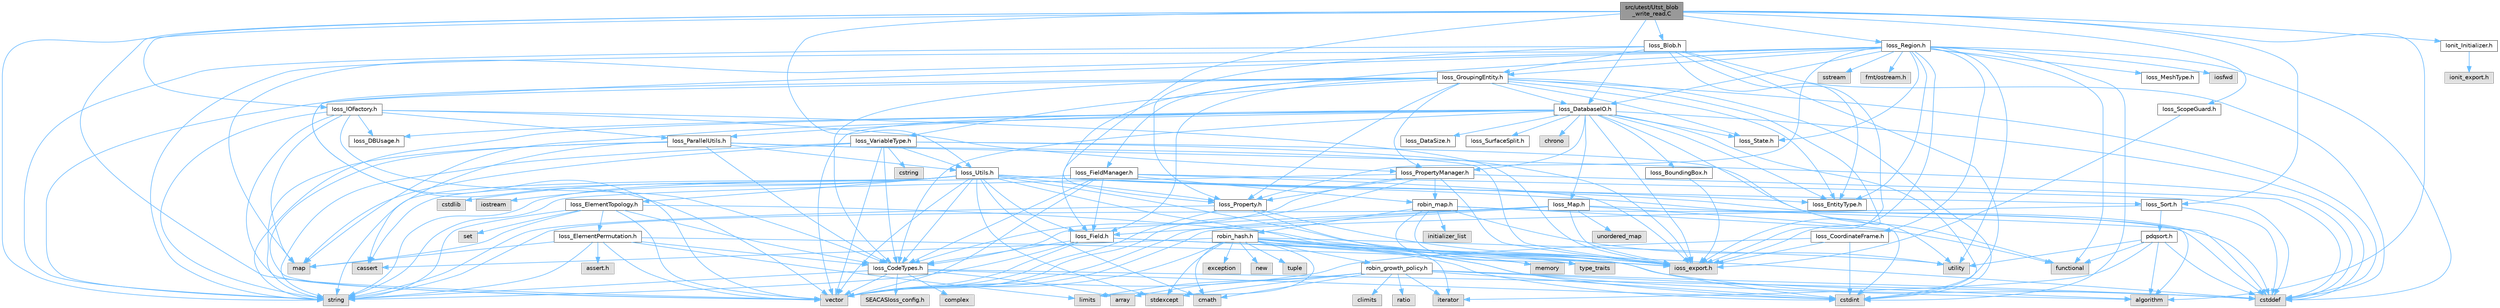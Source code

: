 digraph "src/utest/Utst_blob_write_read.C"
{
 // INTERACTIVE_SVG=YES
 // LATEX_PDF_SIZE
  bgcolor="transparent";
  edge [fontname=Helvetica,fontsize=10,labelfontname=Helvetica,labelfontsize=10];
  node [fontname=Helvetica,fontsize=10,shape=box,height=0.2,width=0.4];
  Node1 [id="Node000001",label="src/utest/Utst_blob\l_write_read.C",height=0.2,width=0.4,color="gray40", fillcolor="grey60", style="filled", fontcolor="black",tooltip=" "];
  Node1 -> Node2 [id="edge1_Node000001_Node000002",color="steelblue1",style="solid",tooltip=" "];
  Node2 [id="Node000002",label="Ioss_Blob.h",height=0.2,width=0.4,color="grey40", fillcolor="white", style="filled",URL="$Ioss__Blob_8h.html",tooltip=" "];
  Node2 -> Node3 [id="edge2_Node000002_Node000003",color="steelblue1",style="solid",tooltip=" "];
  Node3 [id="Node000003",label="ioss_export.h",height=0.2,width=0.4,color="grey60", fillcolor="#E0E0E0", style="filled",tooltip=" "];
  Node2 -> Node4 [id="edge3_Node000002_Node000004",color="steelblue1",style="solid",tooltip=" "];
  Node4 [id="Node000004",label="Ioss_EntityType.h",height=0.2,width=0.4,color="grey40", fillcolor="white", style="filled",URL="$Ioss__EntityType_8h.html",tooltip=" "];
  Node2 -> Node5 [id="edge4_Node000002_Node000005",color="steelblue1",style="solid",tooltip=" "];
  Node5 [id="Node000005",label="Ioss_Property.h",height=0.2,width=0.4,color="grey40", fillcolor="white", style="filled",URL="$Ioss__Property_8h.html",tooltip=" "];
  Node5 -> Node3 [id="edge5_Node000005_Node000003",color="steelblue1",style="solid",tooltip=" "];
  Node5 -> Node6 [id="edge6_Node000005_Node000006",color="steelblue1",style="solid",tooltip=" "];
  Node6 [id="Node000006",label="cstdint",height=0.2,width=0.4,color="grey60", fillcolor="#E0E0E0", style="filled",tooltip=" "];
  Node5 -> Node7 [id="edge7_Node000005_Node000007",color="steelblue1",style="solid",tooltip=" "];
  Node7 [id="Node000007",label="string",height=0.2,width=0.4,color="grey60", fillcolor="#E0E0E0", style="filled",tooltip=" "];
  Node5 -> Node8 [id="edge8_Node000005_Node000008",color="steelblue1",style="solid",tooltip=" "];
  Node8 [id="Node000008",label="vector",height=0.2,width=0.4,color="grey60", fillcolor="#E0E0E0", style="filled",tooltip=" "];
  Node2 -> Node9 [id="edge9_Node000002_Node000009",color="steelblue1",style="solid",tooltip=" "];
  Node9 [id="Node000009",label="Ioss_GroupingEntity.h",height=0.2,width=0.4,color="grey40", fillcolor="white", style="filled",URL="$Ioss__GroupingEntity_8h.html",tooltip=" "];
  Node9 -> Node3 [id="edge10_Node000009_Node000003",color="steelblue1",style="solid",tooltip=" "];
  Node9 -> Node10 [id="edge11_Node000009_Node000010",color="steelblue1",style="solid",tooltip=" "];
  Node10 [id="Node000010",label="Ioss_CodeTypes.h",height=0.2,width=0.4,color="grey40", fillcolor="white", style="filled",URL="$Ioss__CodeTypes_8h.html",tooltip=" "];
  Node10 -> Node11 [id="edge12_Node000010_Node000011",color="steelblue1",style="solid",tooltip=" "];
  Node11 [id="Node000011",label="array",height=0.2,width=0.4,color="grey60", fillcolor="#E0E0E0", style="filled",tooltip=" "];
  Node10 -> Node12 [id="edge13_Node000010_Node000012",color="steelblue1",style="solid",tooltip=" "];
  Node12 [id="Node000012",label="cstddef",height=0.2,width=0.4,color="grey60", fillcolor="#E0E0E0", style="filled",tooltip=" "];
  Node10 -> Node6 [id="edge14_Node000010_Node000006",color="steelblue1",style="solid",tooltip=" "];
  Node10 -> Node7 [id="edge15_Node000010_Node000007",color="steelblue1",style="solid",tooltip=" "];
  Node10 -> Node8 [id="edge16_Node000010_Node000008",color="steelblue1",style="solid",tooltip=" "];
  Node10 -> Node13 [id="edge17_Node000010_Node000013",color="steelblue1",style="solid",tooltip=" "];
  Node13 [id="Node000013",label="SEACASIoss_config.h",height=0.2,width=0.4,color="grey60", fillcolor="#E0E0E0", style="filled",tooltip=" "];
  Node10 -> Node14 [id="edge18_Node000010_Node000014",color="steelblue1",style="solid",tooltip=" "];
  Node14 [id="Node000014",label="complex",height=0.2,width=0.4,color="grey60", fillcolor="#E0E0E0", style="filled",tooltip=" "];
  Node9 -> Node15 [id="edge19_Node000009_Node000015",color="steelblue1",style="solid",tooltip=" "];
  Node15 [id="Node000015",label="Ioss_DatabaseIO.h",height=0.2,width=0.4,color="grey40", fillcolor="white", style="filled",URL="$Ioss__DatabaseIO_8h.html",tooltip=" "];
  Node15 -> Node3 [id="edge20_Node000015_Node000003",color="steelblue1",style="solid",tooltip=" "];
  Node15 -> Node16 [id="edge21_Node000015_Node000016",color="steelblue1",style="solid",tooltip=" "];
  Node16 [id="Node000016",label="Ioss_BoundingBox.h",height=0.2,width=0.4,color="grey40", fillcolor="white", style="filled",URL="$Ioss__BoundingBox_8h.html",tooltip=" "];
  Node16 -> Node3 [id="edge22_Node000016_Node000003",color="steelblue1",style="solid",tooltip=" "];
  Node15 -> Node10 [id="edge23_Node000015_Node000010",color="steelblue1",style="solid",tooltip=" "];
  Node15 -> Node17 [id="edge24_Node000015_Node000017",color="steelblue1",style="solid",tooltip=" "];
  Node17 [id="Node000017",label="Ioss_DBUsage.h",height=0.2,width=0.4,color="grey40", fillcolor="white", style="filled",URL="$Ioss__DBUsage_8h.html",tooltip=" "];
  Node15 -> Node18 [id="edge25_Node000015_Node000018",color="steelblue1",style="solid",tooltip=" "];
  Node18 [id="Node000018",label="Ioss_DataSize.h",height=0.2,width=0.4,color="grey40", fillcolor="white", style="filled",URL="$Ioss__DataSize_8h.html",tooltip=" "];
  Node15 -> Node4 [id="edge26_Node000015_Node000004",color="steelblue1",style="solid",tooltip=" "];
  Node15 -> Node19 [id="edge27_Node000015_Node000019",color="steelblue1",style="solid",tooltip=" "];
  Node19 [id="Node000019",label="Ioss_Map.h",height=0.2,width=0.4,color="grey40", fillcolor="white", style="filled",URL="$Ioss__Map_8h.html",tooltip=" "];
  Node19 -> Node3 [id="edge28_Node000019_Node000003",color="steelblue1",style="solid",tooltip=" "];
  Node19 -> Node10 [id="edge29_Node000019_Node000010",color="steelblue1",style="solid",tooltip=" "];
  Node19 -> Node20 [id="edge30_Node000019_Node000020",color="steelblue1",style="solid",tooltip=" "];
  Node20 [id="Node000020",label="Ioss_Field.h",height=0.2,width=0.4,color="grey40", fillcolor="white", style="filled",URL="$Ioss__Field_8h.html",tooltip=" "];
  Node20 -> Node3 [id="edge31_Node000020_Node000003",color="steelblue1",style="solid",tooltip=" "];
  Node20 -> Node10 [id="edge32_Node000020_Node000010",color="steelblue1",style="solid",tooltip=" "];
  Node20 -> Node12 [id="edge33_Node000020_Node000012",color="steelblue1",style="solid",tooltip=" "];
  Node20 -> Node7 [id="edge34_Node000020_Node000007",color="steelblue1",style="solid",tooltip=" "];
  Node20 -> Node8 [id="edge35_Node000020_Node000008",color="steelblue1",style="solid",tooltip=" "];
  Node19 -> Node12 [id="edge36_Node000019_Node000012",color="steelblue1",style="solid",tooltip=" "];
  Node19 -> Node6 [id="edge37_Node000019_Node000006",color="steelblue1",style="solid",tooltip=" "];
  Node19 -> Node7 [id="edge38_Node000019_Node000007",color="steelblue1",style="solid",tooltip=" "];
  Node19 -> Node8 [id="edge39_Node000019_Node000008",color="steelblue1",style="solid",tooltip=" "];
  Node19 -> Node21 [id="edge40_Node000019_Node000021",color="steelblue1",style="solid",tooltip=" "];
  Node21 [id="Node000021",label="unordered_map",height=0.2,width=0.4,color="grey60", fillcolor="#E0E0E0", style="filled",tooltip=" "];
  Node15 -> Node22 [id="edge41_Node000015_Node000022",color="steelblue1",style="solid",tooltip=" "];
  Node22 [id="Node000022",label="Ioss_ParallelUtils.h",height=0.2,width=0.4,color="grey40", fillcolor="white", style="filled",URL="$Ioss__ParallelUtils_8h.html",tooltip=" "];
  Node22 -> Node3 [id="edge42_Node000022_Node000003",color="steelblue1",style="solid",tooltip=" "];
  Node22 -> Node10 [id="edge43_Node000022_Node000010",color="steelblue1",style="solid",tooltip=" "];
  Node22 -> Node23 [id="edge44_Node000022_Node000023",color="steelblue1",style="solid",tooltip=" "];
  Node23 [id="Node000023",label="Ioss_Utils.h",height=0.2,width=0.4,color="grey40", fillcolor="white", style="filled",URL="$Ioss__Utils_8h.html",tooltip=" "];
  Node23 -> Node3 [id="edge45_Node000023_Node000003",color="steelblue1",style="solid",tooltip=" "];
  Node23 -> Node10 [id="edge46_Node000023_Node000010",color="steelblue1",style="solid",tooltip=" "];
  Node23 -> Node24 [id="edge47_Node000023_Node000024",color="steelblue1",style="solid",tooltip=" "];
  Node24 [id="Node000024",label="Ioss_ElementTopology.h",height=0.2,width=0.4,color="grey40", fillcolor="white", style="filled",URL="$Ioss__ElementTopology_8h.html",tooltip=" "];
  Node24 -> Node3 [id="edge48_Node000024_Node000003",color="steelblue1",style="solid",tooltip=" "];
  Node24 -> Node10 [id="edge49_Node000024_Node000010",color="steelblue1",style="solid",tooltip=" "];
  Node24 -> Node25 [id="edge50_Node000024_Node000025",color="steelblue1",style="solid",tooltip=" "];
  Node25 [id="Node000025",label="Ioss_ElementPermutation.h",height=0.2,width=0.4,color="grey40", fillcolor="white", style="filled",URL="$Ioss__ElementPermutation_8h.html",tooltip=" "];
  Node25 -> Node3 [id="edge51_Node000025_Node000003",color="steelblue1",style="solid",tooltip=" "];
  Node25 -> Node10 [id="edge52_Node000025_Node000010",color="steelblue1",style="solid",tooltip=" "];
  Node25 -> Node26 [id="edge53_Node000025_Node000026",color="steelblue1",style="solid",tooltip=" "];
  Node26 [id="Node000026",label="assert.h",height=0.2,width=0.4,color="grey60", fillcolor="#E0E0E0", style="filled",tooltip=" "];
  Node25 -> Node27 [id="edge54_Node000025_Node000027",color="steelblue1",style="solid",tooltip=" "];
  Node27 [id="Node000027",label="limits",height=0.2,width=0.4,color="grey60", fillcolor="#E0E0E0", style="filled",tooltip=" "];
  Node25 -> Node28 [id="edge55_Node000025_Node000028",color="steelblue1",style="solid",tooltip=" "];
  Node28 [id="Node000028",label="map",height=0.2,width=0.4,color="grey60", fillcolor="#E0E0E0", style="filled",tooltip=" "];
  Node25 -> Node7 [id="edge56_Node000025_Node000007",color="steelblue1",style="solid",tooltip=" "];
  Node25 -> Node8 [id="edge57_Node000025_Node000008",color="steelblue1",style="solid",tooltip=" "];
  Node24 -> Node28 [id="edge58_Node000024_Node000028",color="steelblue1",style="solid",tooltip=" "];
  Node24 -> Node29 [id="edge59_Node000024_Node000029",color="steelblue1",style="solid",tooltip=" "];
  Node29 [id="Node000029",label="set",height=0.2,width=0.4,color="grey60", fillcolor="#E0E0E0", style="filled",tooltip=" "];
  Node24 -> Node7 [id="edge60_Node000024_Node000007",color="steelblue1",style="solid",tooltip=" "];
  Node24 -> Node8 [id="edge61_Node000024_Node000008",color="steelblue1",style="solid",tooltip=" "];
  Node23 -> Node4 [id="edge62_Node000023_Node000004",color="steelblue1",style="solid",tooltip=" "];
  Node23 -> Node20 [id="edge63_Node000023_Node000020",color="steelblue1",style="solid",tooltip=" "];
  Node23 -> Node5 [id="edge64_Node000023_Node000005",color="steelblue1",style="solid",tooltip=" "];
  Node23 -> Node30 [id="edge65_Node000023_Node000030",color="steelblue1",style="solid",tooltip=" "];
  Node30 [id="Node000030",label="Ioss_Sort.h",height=0.2,width=0.4,color="grey40", fillcolor="white", style="filled",URL="$Ioss__Sort_8h.html",tooltip=" "];
  Node30 -> Node31 [id="edge66_Node000030_Node000031",color="steelblue1",style="solid",tooltip=" "];
  Node31 [id="Node000031",label="pdqsort.h",height=0.2,width=0.4,color="grey40", fillcolor="white", style="filled",URL="$pdqsort_8h.html",tooltip=" "];
  Node31 -> Node32 [id="edge67_Node000031_Node000032",color="steelblue1",style="solid",tooltip=" "];
  Node32 [id="Node000032",label="algorithm",height=0.2,width=0.4,color="grey60", fillcolor="#E0E0E0", style="filled",tooltip=" "];
  Node31 -> Node12 [id="edge68_Node000031_Node000012",color="steelblue1",style="solid",tooltip=" "];
  Node31 -> Node33 [id="edge69_Node000031_Node000033",color="steelblue1",style="solid",tooltip=" "];
  Node33 [id="Node000033",label="functional",height=0.2,width=0.4,color="grey60", fillcolor="#E0E0E0", style="filled",tooltip=" "];
  Node31 -> Node34 [id="edge70_Node000031_Node000034",color="steelblue1",style="solid",tooltip=" "];
  Node34 [id="Node000034",label="iterator",height=0.2,width=0.4,color="grey60", fillcolor="#E0E0E0", style="filled",tooltip=" "];
  Node31 -> Node35 [id="edge71_Node000031_Node000035",color="steelblue1",style="solid",tooltip=" "];
  Node35 [id="Node000035",label="utility",height=0.2,width=0.4,color="grey60", fillcolor="#E0E0E0", style="filled",tooltip=" "];
  Node30 -> Node12 [id="edge72_Node000030_Node000012",color="steelblue1",style="solid",tooltip=" "];
  Node30 -> Node8 [id="edge73_Node000030_Node000008",color="steelblue1",style="solid",tooltip=" "];
  Node23 -> Node32 [id="edge74_Node000023_Node000032",color="steelblue1",style="solid",tooltip=" "];
  Node23 -> Node36 [id="edge75_Node000023_Node000036",color="steelblue1",style="solid",tooltip=" "];
  Node36 [id="Node000036",label="cassert",height=0.2,width=0.4,color="grey60", fillcolor="#E0E0E0", style="filled",tooltip=" "];
  Node23 -> Node37 [id="edge76_Node000023_Node000037",color="steelblue1",style="solid",tooltip=" "];
  Node37 [id="Node000037",label="cmath",height=0.2,width=0.4,color="grey60", fillcolor="#E0E0E0", style="filled",tooltip=" "];
  Node23 -> Node12 [id="edge77_Node000023_Node000012",color="steelblue1",style="solid",tooltip=" "];
  Node23 -> Node6 [id="edge78_Node000023_Node000006",color="steelblue1",style="solid",tooltip=" "];
  Node23 -> Node38 [id="edge79_Node000023_Node000038",color="steelblue1",style="solid",tooltip=" "];
  Node38 [id="Node000038",label="cstdlib",height=0.2,width=0.4,color="grey60", fillcolor="#E0E0E0", style="filled",tooltip=" "];
  Node23 -> Node39 [id="edge80_Node000023_Node000039",color="steelblue1",style="solid",tooltip=" "];
  Node39 [id="Node000039",label="iostream",height=0.2,width=0.4,color="grey60", fillcolor="#E0E0E0", style="filled",tooltip=" "];
  Node23 -> Node40 [id="edge81_Node000023_Node000040",color="steelblue1",style="solid",tooltip=" "];
  Node40 [id="Node000040",label="stdexcept",height=0.2,width=0.4,color="grey60", fillcolor="#E0E0E0", style="filled",tooltip=" "];
  Node23 -> Node7 [id="edge82_Node000023_Node000007",color="steelblue1",style="solid",tooltip=" "];
  Node23 -> Node8 [id="edge83_Node000023_Node000008",color="steelblue1",style="solid",tooltip=" "];
  Node22 -> Node36 [id="edge84_Node000022_Node000036",color="steelblue1",style="solid",tooltip=" "];
  Node22 -> Node12 [id="edge85_Node000022_Node000012",color="steelblue1",style="solid",tooltip=" "];
  Node22 -> Node7 [id="edge86_Node000022_Node000007",color="steelblue1",style="solid",tooltip=" "];
  Node22 -> Node8 [id="edge87_Node000022_Node000008",color="steelblue1",style="solid",tooltip=" "];
  Node15 -> Node41 [id="edge88_Node000015_Node000041",color="steelblue1",style="solid",tooltip=" "];
  Node41 [id="Node000041",label="Ioss_PropertyManager.h",height=0.2,width=0.4,color="grey40", fillcolor="white", style="filled",URL="$Ioss__PropertyManager_8h.html",tooltip=" "];
  Node41 -> Node3 [id="edge89_Node000041_Node000003",color="steelblue1",style="solid",tooltip=" "];
  Node41 -> Node10 [id="edge90_Node000041_Node000010",color="steelblue1",style="solid",tooltip=" "];
  Node41 -> Node5 [id="edge91_Node000041_Node000005",color="steelblue1",style="solid",tooltip=" "];
  Node41 -> Node12 [id="edge92_Node000041_Node000012",color="steelblue1",style="solid",tooltip=" "];
  Node41 -> Node7 [id="edge93_Node000041_Node000007",color="steelblue1",style="solid",tooltip=" "];
  Node41 -> Node8 [id="edge94_Node000041_Node000008",color="steelblue1",style="solid",tooltip=" "];
  Node41 -> Node42 [id="edge95_Node000041_Node000042",color="steelblue1",style="solid",tooltip=" "];
  Node42 [id="Node000042",label="robin_map.h",height=0.2,width=0.4,color="grey40", fillcolor="white", style="filled",URL="$robin__map_8h.html",tooltip=" "];
  Node42 -> Node12 [id="edge96_Node000042_Node000012",color="steelblue1",style="solid",tooltip=" "];
  Node42 -> Node33 [id="edge97_Node000042_Node000033",color="steelblue1",style="solid",tooltip=" "];
  Node42 -> Node43 [id="edge98_Node000042_Node000043",color="steelblue1",style="solid",tooltip=" "];
  Node43 [id="Node000043",label="initializer_list",height=0.2,width=0.4,color="grey60", fillcolor="#E0E0E0", style="filled",tooltip=" "];
  Node42 -> Node44 [id="edge99_Node000042_Node000044",color="steelblue1",style="solid",tooltip=" "];
  Node44 [id="Node000044",label="memory",height=0.2,width=0.4,color="grey60", fillcolor="#E0E0E0", style="filled",tooltip=" "];
  Node42 -> Node45 [id="edge100_Node000042_Node000045",color="steelblue1",style="solid",tooltip=" "];
  Node45 [id="Node000045",label="type_traits",height=0.2,width=0.4,color="grey60", fillcolor="#E0E0E0", style="filled",tooltip=" "];
  Node42 -> Node35 [id="edge101_Node000042_Node000035",color="steelblue1",style="solid",tooltip=" "];
  Node42 -> Node46 [id="edge102_Node000042_Node000046",color="steelblue1",style="solid",tooltip=" "];
  Node46 [id="Node000046",label="robin_hash.h",height=0.2,width=0.4,color="grey40", fillcolor="white", style="filled",URL="$robin__hash_8h.html",tooltip=" "];
  Node46 -> Node32 [id="edge103_Node000046_Node000032",color="steelblue1",style="solid",tooltip=" "];
  Node46 -> Node36 [id="edge104_Node000046_Node000036",color="steelblue1",style="solid",tooltip=" "];
  Node46 -> Node37 [id="edge105_Node000046_Node000037",color="steelblue1",style="solid",tooltip=" "];
  Node46 -> Node12 [id="edge106_Node000046_Node000012",color="steelblue1",style="solid",tooltip=" "];
  Node46 -> Node6 [id="edge107_Node000046_Node000006",color="steelblue1",style="solid",tooltip=" "];
  Node46 -> Node47 [id="edge108_Node000046_Node000047",color="steelblue1",style="solid",tooltip=" "];
  Node47 [id="Node000047",label="exception",height=0.2,width=0.4,color="grey60", fillcolor="#E0E0E0", style="filled",tooltip=" "];
  Node46 -> Node34 [id="edge109_Node000046_Node000034",color="steelblue1",style="solid",tooltip=" "];
  Node46 -> Node27 [id="edge110_Node000046_Node000027",color="steelblue1",style="solid",tooltip=" "];
  Node46 -> Node44 [id="edge111_Node000046_Node000044",color="steelblue1",style="solid",tooltip=" "];
  Node46 -> Node48 [id="edge112_Node000046_Node000048",color="steelblue1",style="solid",tooltip=" "];
  Node48 [id="Node000048",label="new",height=0.2,width=0.4,color="grey60", fillcolor="#E0E0E0", style="filled",tooltip=" "];
  Node46 -> Node40 [id="edge113_Node000046_Node000040",color="steelblue1",style="solid",tooltip=" "];
  Node46 -> Node49 [id="edge114_Node000046_Node000049",color="steelblue1",style="solid",tooltip=" "];
  Node49 [id="Node000049",label="tuple",height=0.2,width=0.4,color="grey60", fillcolor="#E0E0E0", style="filled",tooltip=" "];
  Node46 -> Node45 [id="edge115_Node000046_Node000045",color="steelblue1",style="solid",tooltip=" "];
  Node46 -> Node35 [id="edge116_Node000046_Node000035",color="steelblue1",style="solid",tooltip=" "];
  Node46 -> Node8 [id="edge117_Node000046_Node000008",color="steelblue1",style="solid",tooltip=" "];
  Node46 -> Node50 [id="edge118_Node000046_Node000050",color="steelblue1",style="solid",tooltip=" "];
  Node50 [id="Node000050",label="robin_growth_policy.h",height=0.2,width=0.4,color="grey40", fillcolor="white", style="filled",URL="$robin__growth__policy_8h.html",tooltip=" "];
  Node50 -> Node32 [id="edge119_Node000050_Node000032",color="steelblue1",style="solid",tooltip=" "];
  Node50 -> Node11 [id="edge120_Node000050_Node000011",color="steelblue1",style="solid",tooltip=" "];
  Node50 -> Node51 [id="edge121_Node000050_Node000051",color="steelblue1",style="solid",tooltip=" "];
  Node51 [id="Node000051",label="climits",height=0.2,width=0.4,color="grey60", fillcolor="#E0E0E0", style="filled",tooltip=" "];
  Node50 -> Node37 [id="edge122_Node000050_Node000037",color="steelblue1",style="solid",tooltip=" "];
  Node50 -> Node12 [id="edge123_Node000050_Node000012",color="steelblue1",style="solid",tooltip=" "];
  Node50 -> Node6 [id="edge124_Node000050_Node000006",color="steelblue1",style="solid",tooltip=" "];
  Node50 -> Node34 [id="edge125_Node000050_Node000034",color="steelblue1",style="solid",tooltip=" "];
  Node50 -> Node27 [id="edge126_Node000050_Node000027",color="steelblue1",style="solid",tooltip=" "];
  Node50 -> Node52 [id="edge127_Node000050_Node000052",color="steelblue1",style="solid",tooltip=" "];
  Node52 [id="Node000052",label="ratio",height=0.2,width=0.4,color="grey60", fillcolor="#E0E0E0", style="filled",tooltip=" "];
  Node50 -> Node40 [id="edge128_Node000050_Node000040",color="steelblue1",style="solid",tooltip=" "];
  Node15 -> Node53 [id="edge129_Node000015_Node000053",color="steelblue1",style="solid",tooltip=" "];
  Node53 [id="Node000053",label="Ioss_State.h",height=0.2,width=0.4,color="grey40", fillcolor="white", style="filled",URL="$Ioss__State_8h.html",tooltip=" "];
  Node15 -> Node54 [id="edge130_Node000015_Node000054",color="steelblue1",style="solid",tooltip=" "];
  Node54 [id="Node000054",label="Ioss_SurfaceSplit.h",height=0.2,width=0.4,color="grey40", fillcolor="white", style="filled",URL="$Ioss__SurfaceSplit_8h.html",tooltip=" "];
  Node15 -> Node55 [id="edge131_Node000015_Node000055",color="steelblue1",style="solid",tooltip=" "];
  Node55 [id="Node000055",label="chrono",height=0.2,width=0.4,color="grey60", fillcolor="#E0E0E0", style="filled",tooltip=" "];
  Node15 -> Node12 [id="edge132_Node000015_Node000012",color="steelblue1",style="solid",tooltip=" "];
  Node15 -> Node6 [id="edge133_Node000015_Node000006",color="steelblue1",style="solid",tooltip=" "];
  Node15 -> Node28 [id="edge134_Node000015_Node000028",color="steelblue1",style="solid",tooltip=" "];
  Node15 -> Node7 [id="edge135_Node000015_Node000007",color="steelblue1",style="solid",tooltip=" "];
  Node15 -> Node35 [id="edge136_Node000015_Node000035",color="steelblue1",style="solid",tooltip=" "];
  Node15 -> Node8 [id="edge137_Node000015_Node000008",color="steelblue1",style="solid",tooltip=" "];
  Node9 -> Node4 [id="edge138_Node000009_Node000004",color="steelblue1",style="solid",tooltip=" "];
  Node9 -> Node20 [id="edge139_Node000009_Node000020",color="steelblue1",style="solid",tooltip=" "];
  Node9 -> Node56 [id="edge140_Node000009_Node000056",color="steelblue1",style="solid",tooltip=" "];
  Node56 [id="Node000056",label="Ioss_FieldManager.h",height=0.2,width=0.4,color="grey40", fillcolor="white", style="filled",URL="$Ioss__FieldManager_8h.html",tooltip=" "];
  Node56 -> Node3 [id="edge141_Node000056_Node000003",color="steelblue1",style="solid",tooltip=" "];
  Node56 -> Node10 [id="edge142_Node000056_Node000010",color="steelblue1",style="solid",tooltip=" "];
  Node56 -> Node20 [id="edge143_Node000056_Node000020",color="steelblue1",style="solid",tooltip=" "];
  Node56 -> Node12 [id="edge144_Node000056_Node000012",color="steelblue1",style="solid",tooltip=" "];
  Node56 -> Node7 [id="edge145_Node000056_Node000007",color="steelblue1",style="solid",tooltip=" "];
  Node56 -> Node8 [id="edge146_Node000056_Node000008",color="steelblue1",style="solid",tooltip=" "];
  Node56 -> Node42 [id="edge147_Node000056_Node000042",color="steelblue1",style="solid",tooltip=" "];
  Node9 -> Node5 [id="edge148_Node000009_Node000005",color="steelblue1",style="solid",tooltip=" "];
  Node9 -> Node41 [id="edge149_Node000009_Node000041",color="steelblue1",style="solid",tooltip=" "];
  Node9 -> Node53 [id="edge150_Node000009_Node000053",color="steelblue1",style="solid",tooltip=" "];
  Node9 -> Node57 [id="edge151_Node000009_Node000057",color="steelblue1",style="solid",tooltip=" "];
  Node57 [id="Node000057",label="Ioss_VariableType.h",height=0.2,width=0.4,color="grey40", fillcolor="white", style="filled",URL="$Ioss__VariableType_8h.html",tooltip=" "];
  Node57 -> Node3 [id="edge152_Node000057_Node000003",color="steelblue1",style="solid",tooltip=" "];
  Node57 -> Node10 [id="edge153_Node000057_Node000010",color="steelblue1",style="solid",tooltip=" "];
  Node57 -> Node23 [id="edge154_Node000057_Node000023",color="steelblue1",style="solid",tooltip=" "];
  Node57 -> Node58 [id="edge155_Node000057_Node000058",color="steelblue1",style="solid",tooltip=" "];
  Node58 [id="Node000058",label="cstring",height=0.2,width=0.4,color="grey60", fillcolor="#E0E0E0", style="filled",tooltip=" "];
  Node57 -> Node33 [id="edge156_Node000057_Node000033",color="steelblue1",style="solid",tooltip=" "];
  Node57 -> Node28 [id="edge157_Node000057_Node000028",color="steelblue1",style="solid",tooltip=" "];
  Node57 -> Node7 [id="edge158_Node000057_Node000007",color="steelblue1",style="solid",tooltip=" "];
  Node57 -> Node8 [id="edge159_Node000057_Node000008",color="steelblue1",style="solid",tooltip=" "];
  Node9 -> Node12 [id="edge160_Node000009_Node000012",color="steelblue1",style="solid",tooltip=" "];
  Node9 -> Node6 [id="edge161_Node000009_Node000006",color="steelblue1",style="solid",tooltip=" "];
  Node9 -> Node7 [id="edge162_Node000009_Node000007",color="steelblue1",style="solid",tooltip=" "];
  Node9 -> Node8 [id="edge163_Node000009_Node000008",color="steelblue1",style="solid",tooltip=" "];
  Node2 -> Node12 [id="edge164_Node000002_Node000012",color="steelblue1",style="solid",tooltip=" "];
  Node2 -> Node6 [id="edge165_Node000002_Node000006",color="steelblue1",style="solid",tooltip=" "];
  Node2 -> Node7 [id="edge166_Node000002_Node000007",color="steelblue1",style="solid",tooltip=" "];
  Node1 -> Node15 [id="edge167_Node000001_Node000015",color="steelblue1",style="solid",tooltip=" "];
  Node1 -> Node59 [id="edge168_Node000001_Node000059",color="steelblue1",style="solid",tooltip=" "];
  Node59 [id="Node000059",label="Ioss_IOFactory.h",height=0.2,width=0.4,color="grey40", fillcolor="white", style="filled",URL="$Ioss__IOFactory_8h.html",tooltip=" "];
  Node59 -> Node3 [id="edge169_Node000059_Node000003",color="steelblue1",style="solid",tooltip=" "];
  Node59 -> Node10 [id="edge170_Node000059_Node000010",color="steelblue1",style="solid",tooltip=" "];
  Node59 -> Node7 [id="edge171_Node000059_Node000007",color="steelblue1",style="solid",tooltip=" "];
  Node59 -> Node17 [id="edge172_Node000059_Node000017",color="steelblue1",style="solid",tooltip=" "];
  Node59 -> Node22 [id="edge173_Node000059_Node000022",color="steelblue1",style="solid",tooltip=" "];
  Node59 -> Node41 [id="edge174_Node000059_Node000041",color="steelblue1",style="solid",tooltip=" "];
  Node59 -> Node28 [id="edge175_Node000059_Node000028",color="steelblue1",style="solid",tooltip=" "];
  Node59 -> Node8 [id="edge176_Node000059_Node000008",color="steelblue1",style="solid",tooltip=" "];
  Node1 -> Node5 [id="edge177_Node000001_Node000005",color="steelblue1",style="solid",tooltip=" "];
  Node1 -> Node60 [id="edge178_Node000001_Node000060",color="steelblue1",style="solid",tooltip=" "];
  Node60 [id="Node000060",label="Ioss_Region.h",height=0.2,width=0.4,color="grey40", fillcolor="white", style="filled",URL="$Ioss__Region_8h.html",tooltip=" "];
  Node60 -> Node3 [id="edge179_Node000060_Node000003",color="steelblue1",style="solid",tooltip=" "];
  Node60 -> Node61 [id="edge180_Node000060_Node000061",color="steelblue1",style="solid",tooltip=" "];
  Node61 [id="Node000061",label="Ioss_CoordinateFrame.h",height=0.2,width=0.4,color="grey40", fillcolor="white", style="filled",URL="$Ioss__CoordinateFrame_8h.html",tooltip=" "];
  Node61 -> Node3 [id="edge181_Node000061_Node000003",color="steelblue1",style="solid",tooltip=" "];
  Node61 -> Node6 [id="edge182_Node000061_Node000006",color="steelblue1",style="solid",tooltip=" "];
  Node61 -> Node8 [id="edge183_Node000061_Node000008",color="steelblue1",style="solid",tooltip=" "];
  Node60 -> Node15 [id="edge184_Node000060_Node000015",color="steelblue1",style="solid",tooltip=" "];
  Node60 -> Node4 [id="edge185_Node000060_Node000004",color="steelblue1",style="solid",tooltip=" "];
  Node60 -> Node20 [id="edge186_Node000060_Node000020",color="steelblue1",style="solid",tooltip=" "];
  Node60 -> Node9 [id="edge187_Node000060_Node000009",color="steelblue1",style="solid",tooltip=" "];
  Node60 -> Node62 [id="edge188_Node000060_Node000062",color="steelblue1",style="solid",tooltip=" "];
  Node62 [id="Node000062",label="Ioss_MeshType.h",height=0.2,width=0.4,color="grey40", fillcolor="white", style="filled",URL="$Ioss__MeshType_8h.html",tooltip=" "];
  Node60 -> Node5 [id="edge189_Node000060_Node000005",color="steelblue1",style="solid",tooltip=" "];
  Node60 -> Node53 [id="edge190_Node000060_Node000053",color="steelblue1",style="solid",tooltip=" "];
  Node60 -> Node12 [id="edge191_Node000060_Node000012",color="steelblue1",style="solid",tooltip=" "];
  Node60 -> Node6 [id="edge192_Node000060_Node000006",color="steelblue1",style="solid",tooltip=" "];
  Node60 -> Node33 [id="edge193_Node000060_Node000033",color="steelblue1",style="solid",tooltip=" "];
  Node60 -> Node63 [id="edge194_Node000060_Node000063",color="steelblue1",style="solid",tooltip=" "];
  Node63 [id="Node000063",label="iosfwd",height=0.2,width=0.4,color="grey60", fillcolor="#E0E0E0", style="filled",tooltip=" "];
  Node60 -> Node28 [id="edge195_Node000060_Node000028",color="steelblue1",style="solid",tooltip=" "];
  Node60 -> Node7 [id="edge196_Node000060_Node000007",color="steelblue1",style="solid",tooltip=" "];
  Node60 -> Node35 [id="edge197_Node000060_Node000035",color="steelblue1",style="solid",tooltip=" "];
  Node60 -> Node8 [id="edge198_Node000060_Node000008",color="steelblue1",style="solid",tooltip=" "];
  Node60 -> Node64 [id="edge199_Node000060_Node000064",color="steelblue1",style="solid",tooltip=" "];
  Node64 [id="Node000064",label="sstream",height=0.2,width=0.4,color="grey60", fillcolor="#E0E0E0", style="filled",tooltip=" "];
  Node60 -> Node65 [id="edge200_Node000060_Node000065",color="steelblue1",style="solid",tooltip=" "];
  Node65 [id="Node000065",label="fmt/ostream.h",height=0.2,width=0.4,color="grey60", fillcolor="#E0E0E0", style="filled",tooltip=" "];
  Node1 -> Node66 [id="edge201_Node000001_Node000066",color="steelblue1",style="solid",tooltip=" "];
  Node66 [id="Node000066",label="Ioss_ScopeGuard.h",height=0.2,width=0.4,color="grey40", fillcolor="white", style="filled",URL="$Ioss__ScopeGuard_8h.html",tooltip=" "];
  Node66 -> Node3 [id="edge202_Node000066_Node000003",color="steelblue1",style="solid",tooltip=" "];
  Node1 -> Node30 [id="edge203_Node000001_Node000030",color="steelblue1",style="solid",tooltip=" "];
  Node1 -> Node23 [id="edge204_Node000001_Node000023",color="steelblue1",style="solid",tooltip=" "];
  Node1 -> Node67 [id="edge205_Node000001_Node000067",color="steelblue1",style="solid",tooltip=" "];
  Node67 [id="Node000067",label="Ionit_Initializer.h",height=0.2,width=0.4,color="grey40", fillcolor="white", style="filled",URL="$Ionit__Initializer_8h.html",tooltip=" "];
  Node67 -> Node68 [id="edge206_Node000067_Node000068",color="steelblue1",style="solid",tooltip=" "];
  Node68 [id="Node000068",label="ionit_export.h",height=0.2,width=0.4,color="grey60", fillcolor="#E0E0E0", style="filled",tooltip=" "];
  Node1 -> Node32 [id="edge207_Node000001_Node000032",color="steelblue1",style="solid",tooltip=" "];
  Node1 -> Node7 [id="edge208_Node000001_Node000007",color="steelblue1",style="solid",tooltip=" "];
  Node1 -> Node8 [id="edge209_Node000001_Node000008",color="steelblue1",style="solid",tooltip=" "];
}

